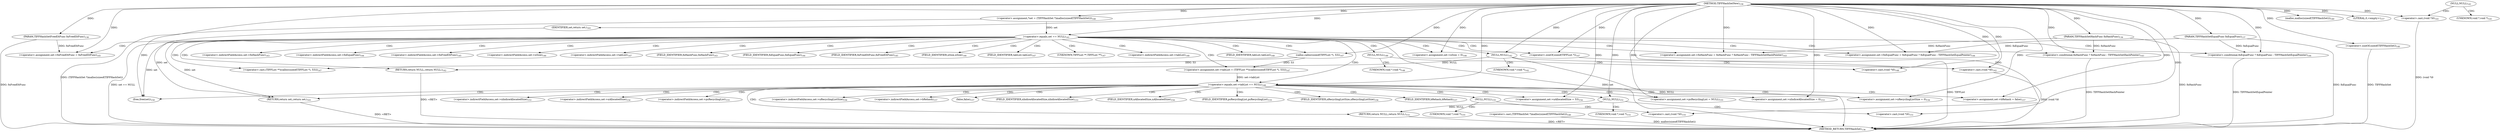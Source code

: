 digraph "TIFFHashSetNew" {  
"4959" [label = <(METHOD,TIFFHashSetNew)<SUB>136</SUB>> ]
"5075" [label = <(METHOD_RETURN,TIFFHashSet)<SUB>136</SUB>> ]
"4960" [label = <(PARAM,TIFFHashSetHashFunc fnHashFunc)<SUB>136</SUB>> ]
"4961" [label = <(PARAM,TIFFHashSetEqualFunc fnEqualFunc)<SUB>137</SUB>> ]
"4962" [label = <(PARAM,TIFFHashSetFreeEltFunc fnFreeEltFunc)<SUB>138</SUB>> ]
"4965" [label = <(&lt;operator&gt;.assignment,*set = (TIFFHashSet *)malloc(sizeof(TIFFHashSet)))<SUB>140</SUB>> ]
"4987" [label = <(&lt;operator&gt;.assignment,set-&gt;fnHashFunc = fnHashFunc ? fnHashFunc : TIFFHashSetHashPointer)<SUB>143</SUB>> ]
"4995" [label = <(&lt;operator&gt;.assignment,set-&gt;fnEqualFunc = fnEqualFunc ? fnEqualFunc : TIFFHashSetEqualPointer)<SUB>144</SUB>> ]
"5003" [label = <(&lt;operator&gt;.assignment,set-&gt;fnFreeEltFunc = fnFreeEltFunc)<SUB>145</SUB>> ]
"5008" [label = <(&lt;operator&gt;.assignment,set-&gt;nSize = 0)<SUB>146</SUB>> ]
"5013" [label = <(&lt;operator&gt;.assignment,set-&gt;tabList = (TIFFList **)(calloc(sizeof(TIFFList *), 53)))<SUB>147</SUB>> ]
"5042" [label = <(&lt;operator&gt;.assignment,set-&gt;nIndiceAllocatedSize = 0)<SUB>153</SUB>> ]
"5047" [label = <(&lt;operator&gt;.assignment,set-&gt;nAllocatedSize = 53)<SUB>154</SUB>> ]
"5052" [label = <(&lt;operator&gt;.assignment,set-&gt;psRecyclingList = NULL)<SUB>155</SUB>> ]
"5061" [label = <(&lt;operator&gt;.assignment,set-&gt;nRecyclingListSize = 0)<SUB>156</SUB>> ]
"5066" [label = <(&lt;operator&gt;.assignment,set-&gt;bRehash = false)<SUB>157</SUB>> ]
"5073" [label = <(RETURN,return set;,return set;)<SUB>161</SUB>> ]
"4973" [label = <(&lt;operator&gt;.equals,set == NULL)<SUB>141</SUB>> ]
"5024" [label = <(&lt;operator&gt;.equals,set-&gt;tabList == NULL)<SUB>148</SUB>> ]
"5074" [label = <(IDENTIFIER,set,return set;)<SUB>161</SUB>> ]
"4967" [label = <(&lt;operator&gt;.cast,(TIFFHashSet *)malloc(sizeof(TIFFHashSet)))<SUB>140</SUB>> ]
"4981" [label = <(RETURN,return NULL;,return NULL;)<SUB>142</SUB>> ]
"4991" [label = <(&lt;operator&gt;.conditional,fnHashFunc ? fnHashFunc : TIFFHashSetHashPointer)<SUB>143</SUB>> ]
"4999" [label = <(&lt;operator&gt;.conditional,fnEqualFunc ? fnEqualFunc : TIFFHashSetEqualPointer)<SUB>144</SUB>> ]
"5017" [label = <(&lt;operator&gt;.cast,(TIFFList **)(calloc(sizeof(TIFFList *), 53)))<SUB>147</SUB>> ]
"5034" [label = <(free,free(set))<SUB>150</SUB>> ]
"5036" [label = <(RETURN,return NULL;,return NULL;)<SUB>151</SUB>> ]
"4969" [label = <(malloc,malloc(sizeof(TIFFHashSet)))<SUB>140</SUB>> ]
"4982" [label = <(NULL,NULL)<SUB>142</SUB>> ]
"5019" [label = <(calloc,calloc(sizeof(TIFFList *), 53))<SUB>147</SUB>> ]
"5037" [label = <(NULL,NULL)<SUB>151</SUB>> ]
"5058" [label = <(&lt;operator&gt;.cast,(void *)0)<SUB>155</SUB>> ]
"5072" [label = <(LITERAL,0,&lt;empty&gt;)<SUB>157</SUB>> ]
"4970" [label = <(&lt;operator&gt;.sizeOf,sizeof(TIFFHashSet))<SUB>140</SUB>> ]
"4977" [label = <(&lt;operator&gt;.cast,(void *)0)<SUB>141</SUB>> ]
"5020" [label = <(&lt;operator&gt;.sizeOf,sizeof(TIFFList *))<SUB>147</SUB>> ]
"5030" [label = <(&lt;operator&gt;.cast,(void *)0)<SUB>148</SUB>> ]
"4984" [label = <(&lt;operator&gt;.cast,(void *)0)<SUB>142</SUB>> ]
"5039" [label = <(&lt;operator&gt;.cast,(void *)0)<SUB>151</SUB>> ]
"4988" [label = <(&lt;operator&gt;.indirectFieldAccess,set-&gt;fnHashFunc)<SUB>143</SUB>> ]
"4996" [label = <(&lt;operator&gt;.indirectFieldAccess,set-&gt;fnEqualFunc)<SUB>144</SUB>> ]
"5004" [label = <(&lt;operator&gt;.indirectFieldAccess,set-&gt;fnFreeEltFunc)<SUB>145</SUB>> ]
"5009" [label = <(&lt;operator&gt;.indirectFieldAccess,set-&gt;nSize)<SUB>146</SUB>> ]
"5014" [label = <(&lt;operator&gt;.indirectFieldAccess,set-&gt;tabList)<SUB>147</SUB>> ]
"5043" [label = <(&lt;operator&gt;.indirectFieldAccess,set-&gt;nIndiceAllocatedSize)<SUB>153</SUB>> ]
"5048" [label = <(&lt;operator&gt;.indirectFieldAccess,set-&gt;nAllocatedSize)<SUB>154</SUB>> ]
"5053" [label = <(&lt;operator&gt;.indirectFieldAccess,set-&gt;psRecyclingList)<SUB>155</SUB>> ]
"5056" [label = <(NULL,NULL)<SUB>155</SUB>> ]
"5062" [label = <(&lt;operator&gt;.indirectFieldAccess,set-&gt;nRecyclingListSize)<SUB>156</SUB>> ]
"5067" [label = <(&lt;operator&gt;.indirectFieldAccess,set-&gt;bRehash)<SUB>157</SUB>> ]
"5070" [label = <(false,false)<SUB>157</SUB>> ]
"4975" [label = <(NULL,NULL)<SUB>141</SUB>> ]
"4990" [label = <(FIELD_IDENTIFIER,fnHashFunc,fnHashFunc)<SUB>143</SUB>> ]
"4998" [label = <(FIELD_IDENTIFIER,fnEqualFunc,fnEqualFunc)<SUB>144</SUB>> ]
"5006" [label = <(FIELD_IDENTIFIER,fnFreeEltFunc,fnFreeEltFunc)<SUB>145</SUB>> ]
"5011" [label = <(FIELD_IDENTIFIER,nSize,nSize)<SUB>146</SUB>> ]
"5016" [label = <(FIELD_IDENTIFIER,tabList,tabList)<SUB>147</SUB>> ]
"5018" [label = <(UNKNOWN,TIFFList **,TIFFList **)<SUB>147</SUB>> ]
"5025" [label = <(&lt;operator&gt;.indirectFieldAccess,set-&gt;tabList)<SUB>148</SUB>> ]
"5028" [label = <(NULL,NULL)<SUB>148</SUB>> ]
"5045" [label = <(FIELD_IDENTIFIER,nIndiceAllocatedSize,nIndiceAllocatedSize)<SUB>153</SUB>> ]
"5050" [label = <(FIELD_IDENTIFIER,nAllocatedSize,nAllocatedSize)<SUB>154</SUB>> ]
"5055" [label = <(FIELD_IDENTIFIER,psRecyclingList,psRecyclingList)<SUB>155</SUB>> ]
"5064" [label = <(FIELD_IDENTIFIER,nRecyclingListSize,nRecyclingListSize)<SUB>156</SUB>> ]
"5069" [label = <(FIELD_IDENTIFIER,bRehash,bRehash)<SUB>157</SUB>> ]
"5027" [label = <(FIELD_IDENTIFIER,tabList,tabList)<SUB>148</SUB>> ]
"5059" [label = <(UNKNOWN,void *,void *)<SUB>155</SUB>> ]
"4978" [label = <(UNKNOWN,void *,void *)<SUB>141</SUB>> ]
"5031" [label = <(UNKNOWN,void *,void *)<SUB>148</SUB>> ]
"4985" [label = <(UNKNOWN,void *,void *)<SUB>142</SUB>> ]
"5040" [label = <(UNKNOWN,void *,void *)<SUB>151</SUB>> ]
  "5036" -> "5075"  [ label = "DDG: &lt;RET&gt;"] 
  "4981" -> "5075"  [ label = "DDG: &lt;RET&gt;"] 
  "5073" -> "5075"  [ label = "DDG: &lt;RET&gt;"] 
  "4960" -> "5075"  [ label = "DDG: fnHashFunc"] 
  "4961" -> "5075"  [ label = "DDG: fnEqualFunc"] 
  "4962" -> "5075"  [ label = "DDG: fnFreeEltFunc"] 
  "4967" -> "5075"  [ label = "DDG: malloc(sizeof(TIFFHashSet))"] 
  "4965" -> "5075"  [ label = "DDG: (TIFFHashSet *)malloc(sizeof(TIFFHashSet))"] 
  "4973" -> "5075"  [ label = "DDG: set"] 
  "4977" -> "5075"  [ label = "DDG: (void *)0"] 
  "4973" -> "5075"  [ label = "DDG: set == NULL"] 
  "4982" -> "5075"  [ label = "DDG: NULL"] 
  "4984" -> "5075"  [ label = "DDG: (void *)0"] 
  "4991" -> "5075"  [ label = "DDG: TIFFHashSetHashPointer"] 
  "4999" -> "5075"  [ label = "DDG: TIFFHashSetEqualPointer"] 
  "4970" -> "5075"  [ label = "DDG: TIFFHashSet"] 
  "5020" -> "5075"  [ label = "DDG: TIFFList"] 
  "4959" -> "4960"  [ label = "DDG: "] 
  "4959" -> "4961"  [ label = "DDG: "] 
  "4959" -> "4962"  [ label = "DDG: "] 
  "4959" -> "4987"  [ label = "DDG: "] 
  "4960" -> "4987"  [ label = "DDG: fnHashFunc"] 
  "4959" -> "4995"  [ label = "DDG: "] 
  "4961" -> "4995"  [ label = "DDG: fnEqualFunc"] 
  "4962" -> "5003"  [ label = "DDG: fnFreeEltFunc"] 
  "4959" -> "5003"  [ label = "DDG: "] 
  "4959" -> "5008"  [ label = "DDG: "] 
  "5019" -> "5013"  [ label = "DDG: 53"] 
  "4959" -> "5042"  [ label = "DDG: "] 
  "4959" -> "5047"  [ label = "DDG: "] 
  "4959" -> "5052"  [ label = "DDG: "] 
  "4959" -> "5061"  [ label = "DDG: "] 
  "4959" -> "5066"  [ label = "DDG: "] 
  "5074" -> "5073"  [ label = "DDG: set"] 
  "4973" -> "5073"  [ label = "DDG: set"] 
  "4959" -> "4965"  [ label = "DDG: "] 
  "4959" -> "5074"  [ label = "DDG: "] 
  "4965" -> "4973"  [ label = "DDG: set"] 
  "4959" -> "4973"  [ label = "DDG: "] 
  "4982" -> "4981"  [ label = "DDG: NULL"] 
  "4959" -> "4991"  [ label = "DDG: "] 
  "4960" -> "4991"  [ label = "DDG: fnHashFunc"] 
  "4959" -> "4999"  [ label = "DDG: "] 
  "4961" -> "4999"  [ label = "DDG: fnEqualFunc"] 
  "5019" -> "5017"  [ label = "DDG: 53"] 
  "5013" -> "5024"  [ label = "DDG: set-&gt;tabList"] 
  "4959" -> "5024"  [ label = "DDG: "] 
  "5037" -> "5036"  [ label = "DDG: NULL"] 
  "4959" -> "4969"  [ label = "DDG: "] 
  "4959" -> "4982"  [ label = "DDG: "] 
  "4959" -> "5019"  [ label = "DDG: "] 
  "4973" -> "5034"  [ label = "DDG: set"] 
  "4959" -> "5034"  [ label = "DDG: "] 
  "4959" -> "5037"  [ label = "DDG: "] 
  "4959" -> "5058"  [ label = "DDG: "] 
  "4959" -> "5072"  [ label = "DDG: "] 
  "4959" -> "4970"  [ label = "DDG: "] 
  "4959" -> "4977"  [ label = "DDG: "] 
  "4959" -> "5020"  [ label = "DDG: "] 
  "4959" -> "5030"  [ label = "DDG: "] 
  "4959" -> "4984"  [ label = "DDG: "] 
  "4959" -> "5039"  [ label = "DDG: "] 
  "4973" -> "4987"  [ label = "CDG: "] 
  "4973" -> "4991"  [ label = "CDG: "] 
  "4973" -> "4982"  [ label = "CDG: "] 
  "4973" -> "4990"  [ label = "CDG: "] 
  "4973" -> "4995"  [ label = "CDG: "] 
  "4973" -> "4996"  [ label = "CDG: "] 
  "4973" -> "4999"  [ label = "CDG: "] 
  "4973" -> "5013"  [ label = "CDG: "] 
  "4973" -> "5027"  [ label = "CDG: "] 
  "4973" -> "5020"  [ label = "CDG: "] 
  "4973" -> "4988"  [ label = "CDG: "] 
  "4973" -> "5003"  [ label = "CDG: "] 
  "4973" -> "5016"  [ label = "CDG: "] 
  "4973" -> "5004"  [ label = "CDG: "] 
  "4973" -> "5025"  [ label = "CDG: "] 
  "4973" -> "5014"  [ label = "CDG: "] 
  "4973" -> "5008"  [ label = "CDG: "] 
  "4973" -> "5018"  [ label = "CDG: "] 
  "4973" -> "5011"  [ label = "CDG: "] 
  "4973" -> "4998"  [ label = "CDG: "] 
  "4973" -> "5028"  [ label = "CDG: "] 
  "4973" -> "5009"  [ label = "CDG: "] 
  "4973" -> "4981"  [ label = "CDG: "] 
  "4973" -> "5024"  [ label = "CDG: "] 
  "4973" -> "5017"  [ label = "CDG: "] 
  "4973" -> "5019"  [ label = "CDG: "] 
  "4973" -> "5006"  [ label = "CDG: "] 
  "5024" -> "5034"  [ label = "CDG: "] 
  "5024" -> "5037"  [ label = "CDG: "] 
  "5024" -> "5042"  [ label = "CDG: "] 
  "5024" -> "5052"  [ label = "CDG: "] 
  "5024" -> "5043"  [ label = "CDG: "] 
  "5024" -> "5067"  [ label = "CDG: "] 
  "5024" -> "5050"  [ label = "CDG: "] 
  "5024" -> "5055"  [ label = "CDG: "] 
  "5024" -> "5061"  [ label = "CDG: "] 
  "5024" -> "5069"  [ label = "CDG: "] 
  "5024" -> "5048"  [ label = "CDG: "] 
  "5024" -> "5073"  [ label = "CDG: "] 
  "5024" -> "5036"  [ label = "CDG: "] 
  "5024" -> "5056"  [ label = "CDG: "] 
  "5024" -> "5045"  [ label = "CDG: "] 
  "5024" -> "5062"  [ label = "CDG: "] 
  "5024" -> "5047"  [ label = "CDG: "] 
  "5024" -> "5070"  [ label = "CDG: "] 
  "5024" -> "5066"  [ label = "CDG: "] 
  "5024" -> "5053"  [ label = "CDG: "] 
  "5024" -> "5064"  [ label = "CDG: "] 
  "5056" -> "5059"  [ label = "CDG: "] 
  "5056" -> "5058"  [ label = "CDG: "] 
  "4975" -> "4978"  [ label = "CDG: "] 
  "4975" -> "4977"  [ label = "CDG: "] 
  "5028" -> "5030"  [ label = "CDG: "] 
  "5028" -> "5031"  [ label = "CDG: "] 
  "4982" -> "4984"  [ label = "CDG: "] 
  "4982" -> "4985"  [ label = "CDG: "] 
  "5037" -> "5039"  [ label = "CDG: "] 
  "5037" -> "5040"  [ label = "CDG: "] 
}
